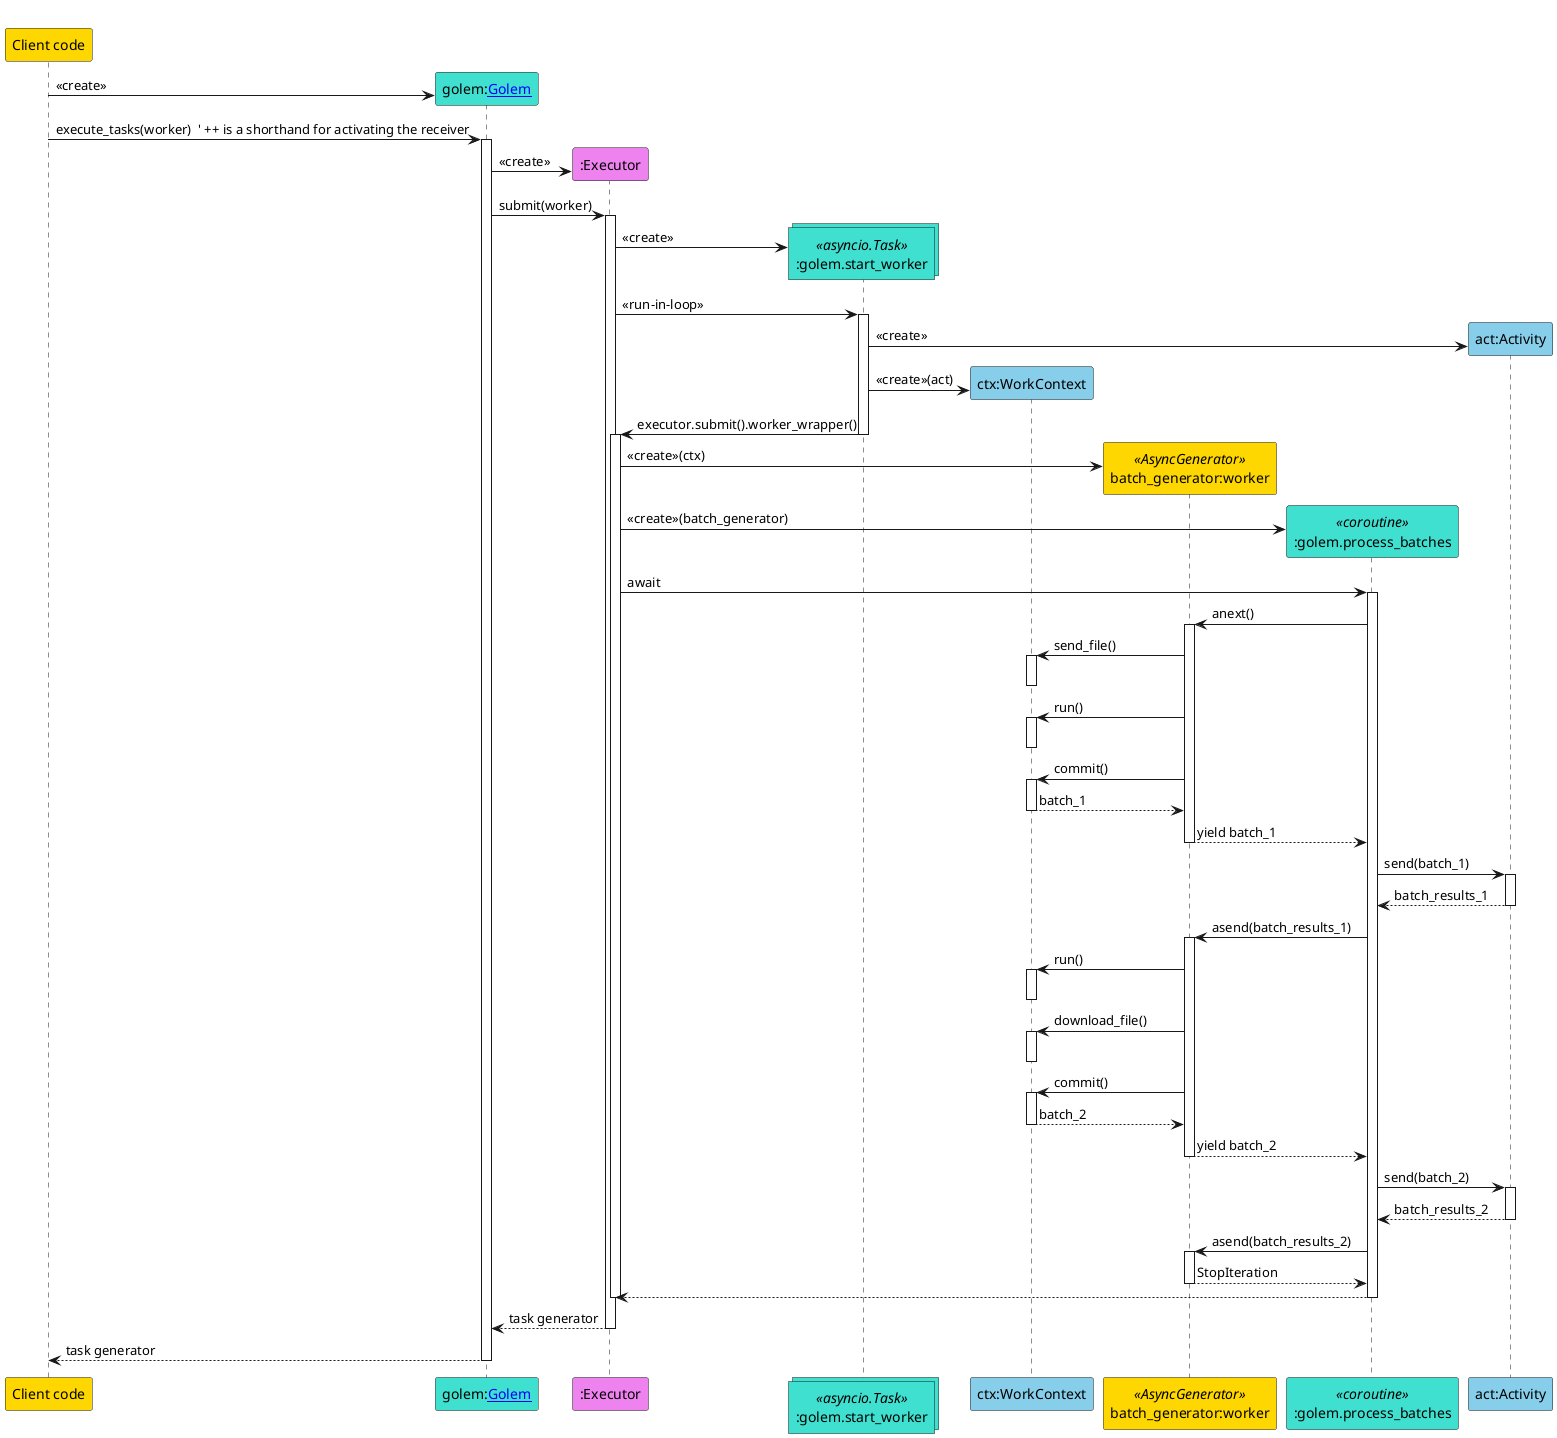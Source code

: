 @startuml
participant "Client code" #Gold
participant "golem:[[../../yapapi/golem.py Golem]]" as engine #Turquoise
participant ":Executor" as executor #Violet
collections ":golem.start_worker" as start_worker <<asyncio.Task>> #Turquoise
participant "ctx:WorkContext" as ctx #SkyBlue
participant "batch_generator:worker" as batch_generator <<AsyncGenerator>> #Gold
participant ":golem.process_batches" as process_batches <<coroutine>> #Turquoise
participant "act:Activity" as act #SkyBlue

create engine
"Client code" -> engine : <<create>>
"Client code" -> engine ++ : execute_tasks(worker)  ' ++ is a shorthand for activating the receiver

create executor
engine -> executor : <<create>>
engine -> executor ++ : submit(worker)

create start_worker
executor -> start_worker : <<create>>
executor -> start_worker ++ : <<run-in-loop>>

' activate start_worker
create act
start_worker -> act : <<create>>
create ctx
start_worker -> ctx : <<create>>(act)

start_worker -> executor : executor.submit().worker_wrapper()
deactivate start_worker

activate executor

create batch_generator
executor -> batch_generator : <<create>>(ctx)

create process_batches
executor -> process_batches : <<create>>(batch_generator)
executor -> process_batches : await

activate process_batches

' batch 1
process_batches -> batch_generator : anext()
activate batch_generator
batch_generator -> ctx : send_file()
activate ctx
deactivate ctx
batch_generator -> ctx : run()
activate ctx
deactivate ctx
batch_generator -> ctx : commit()
activate ctx
return batch_1
return yield batch_1

process_batches -> act : send(batch_1)
activate act
return batch_results_1

' batch 2
process_batches -> batch_generator : asend(batch_results_1)

activate batch_generator
batch_generator -> ctx : run()
activate ctx
deactivate ctx
batch_generator -> ctx : download_file()
activate ctx
deactivate ctx
batch_generator -> ctx: commit()
activate ctx
return batch_2
return yield batch_2

process_batches -> act : send(batch_2)
activate act
return batch_results_2

' ... more batches processed ...

' last batch processed
process_batches -> batch_generator : asend(batch_results_2)
activate batch_generator
return StopIteration

executor <-- process_batches
deactivate process_batches

deactivate executor
engine <-- executor : task generator
deactivate executor

"Client code" <-- engine: task generator
deactivate engine

@enduml
